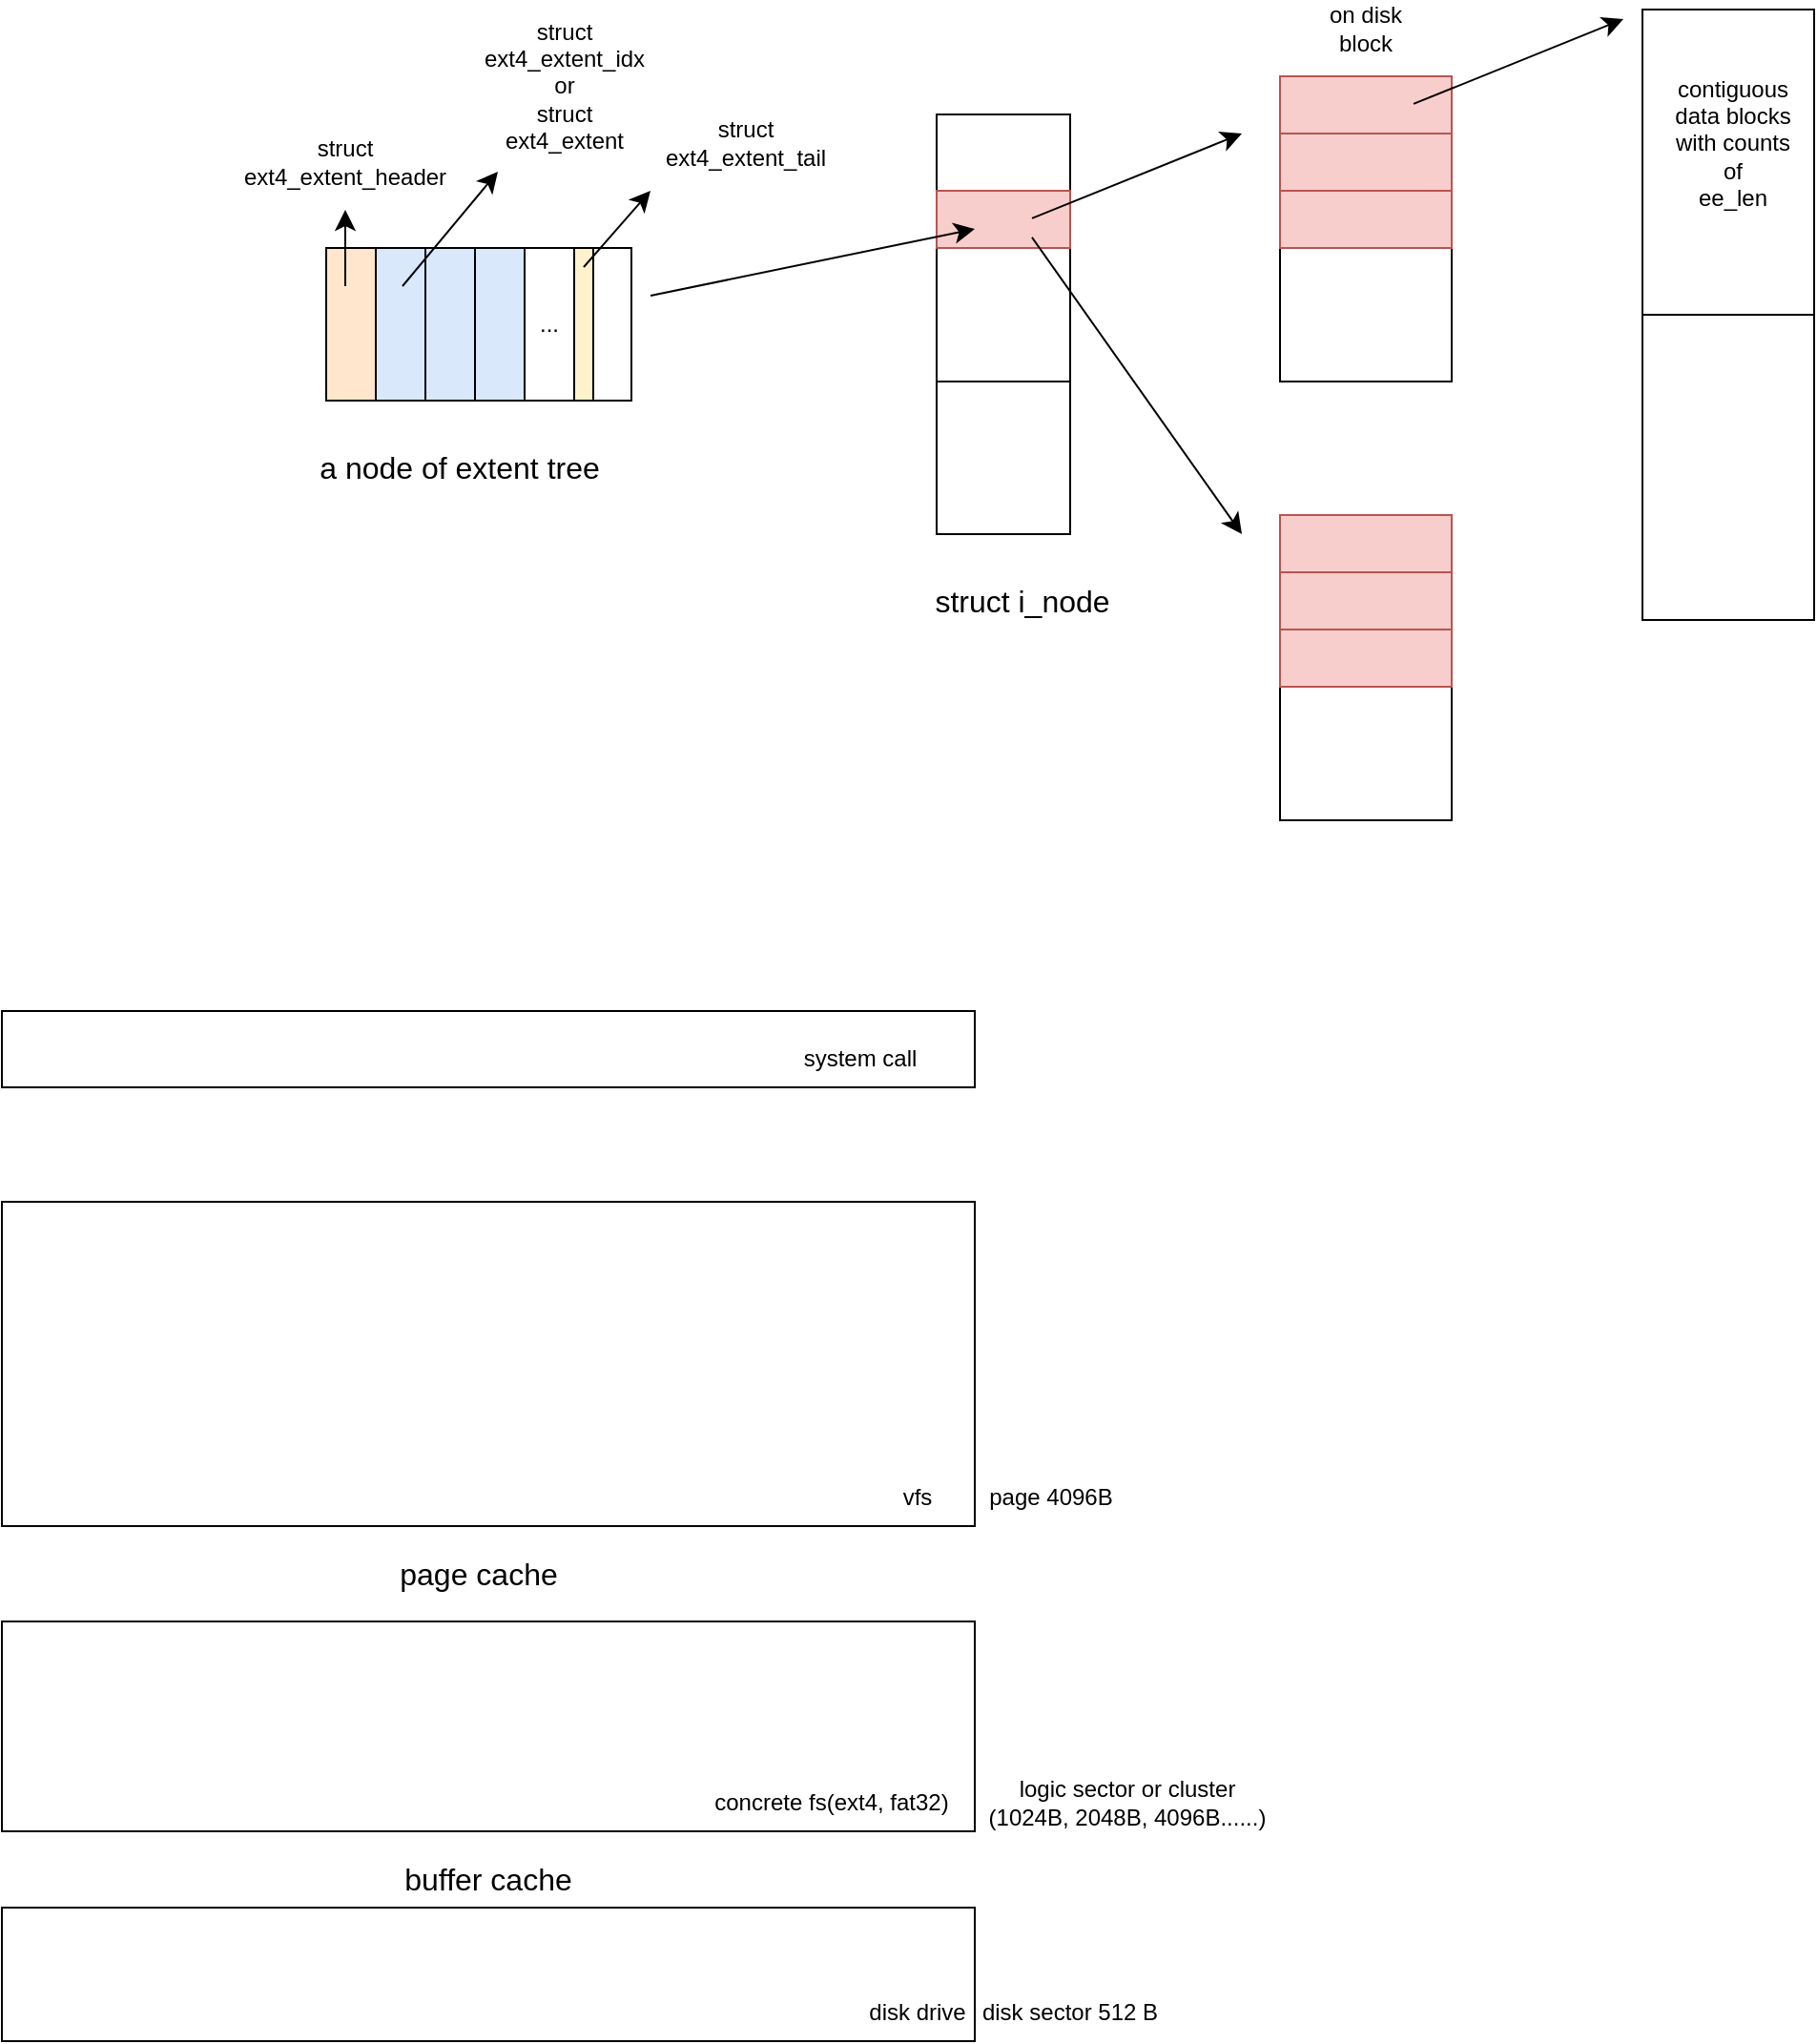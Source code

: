 <mxfile version="21.0.2" type="github">
  <diagram name="Page-1" id="Nf_7jHmQ05PDT4Q4s1YV">
    <mxGraphModel dx="993" dy="700" grid="1" gridSize="10" guides="1" tooltips="1" connect="1" arrows="1" fold="1" page="1" pageScale="1" pageWidth="827" pageHeight="1169" math="0" shadow="0">
      <root>
        <mxCell id="0" />
        <mxCell id="1" parent="0" />
        <mxCell id="XN7-d1IDMOTUhrD0GANI-1" value="" style="rounded=0;whiteSpace=wrap;html=1;" parent="1" vertex="1">
          <mxGeometry x="110" y="550" width="510" height="40" as="geometry" />
        </mxCell>
        <mxCell id="XN7-d1IDMOTUhrD0GANI-2" value="system call" style="text;strokeColor=none;align=center;fillColor=none;html=1;verticalAlign=middle;whiteSpace=wrap;rounded=0;" parent="1" vertex="1">
          <mxGeometry x="500" y="560" width="120" height="30" as="geometry" />
        </mxCell>
        <mxCell id="XN7-d1IDMOTUhrD0GANI-3" value="" style="rounded=0;whiteSpace=wrap;html=1;" parent="1" vertex="1">
          <mxGeometry x="110" y="650" width="510" height="170" as="geometry" />
        </mxCell>
        <mxCell id="XN7-d1IDMOTUhrD0GANI-4" value="vfs" style="text;strokeColor=none;align=center;fillColor=none;html=1;verticalAlign=middle;whiteSpace=wrap;rounded=0;" parent="1" vertex="1">
          <mxGeometry x="560" y="790" width="60" height="30" as="geometry" />
        </mxCell>
        <mxCell id="XN7-d1IDMOTUhrD0GANI-5" value="page 4096B" style="text;strokeColor=none;align=center;fillColor=none;html=1;verticalAlign=middle;whiteSpace=wrap;rounded=0;" parent="1" vertex="1">
          <mxGeometry x="620" y="790" width="80" height="30" as="geometry" />
        </mxCell>
        <mxCell id="XN7-d1IDMOTUhrD0GANI-7" value="" style="rounded=0;whiteSpace=wrap;html=1;" parent="1" vertex="1">
          <mxGeometry x="110" y="870" width="510" height="110" as="geometry" />
        </mxCell>
        <mxCell id="XN7-d1IDMOTUhrD0GANI-9" value="concrete fs(ext4, fat32)" style="text;strokeColor=none;align=center;fillColor=none;html=1;verticalAlign=middle;whiteSpace=wrap;rounded=0;" parent="1" vertex="1">
          <mxGeometry x="470" y="950" width="150" height="30" as="geometry" />
        </mxCell>
        <mxCell id="XN7-d1IDMOTUhrD0GANI-10" value="" style="rounded=0;whiteSpace=wrap;html=1;" parent="1" vertex="1">
          <mxGeometry x="110" y="1020" width="510" height="70" as="geometry" />
        </mxCell>
        <mxCell id="XN7-d1IDMOTUhrD0GANI-11" value="disk drive" style="text;strokeColor=none;align=center;fillColor=none;html=1;verticalAlign=middle;whiteSpace=wrap;rounded=0;" parent="1" vertex="1">
          <mxGeometry x="560" y="1060" width="60" height="30" as="geometry" />
        </mxCell>
        <mxCell id="XN7-d1IDMOTUhrD0GANI-12" value="disk sector 512 B" style="text;strokeColor=none;align=center;fillColor=none;html=1;verticalAlign=middle;whiteSpace=wrap;rounded=0;" parent="1" vertex="1">
          <mxGeometry x="620" y="1060" width="100" height="30" as="geometry" />
        </mxCell>
        <mxCell id="XN7-d1IDMOTUhrD0GANI-13" value="logic sector or cluster&lt;br&gt;(1024B, 2048B, 4096B......)" style="text;strokeColor=none;align=center;fillColor=none;html=1;verticalAlign=middle;whiteSpace=wrap;rounded=0;" parent="1" vertex="1">
          <mxGeometry x="620" y="950" width="160" height="30" as="geometry" />
        </mxCell>
        <mxCell id="XN7-d1IDMOTUhrD0GANI-14" value="page cache" style="text;strokeColor=none;align=center;fillColor=none;html=1;verticalAlign=middle;whiteSpace=wrap;rounded=0;fontSize=16;" parent="1" vertex="1">
          <mxGeometry x="290" y="830" width="140" height="30" as="geometry" />
        </mxCell>
        <mxCell id="XN7-d1IDMOTUhrD0GANI-15" value="buffer cache" style="text;strokeColor=none;align=center;fillColor=none;html=1;verticalAlign=middle;whiteSpace=wrap;rounded=0;fontSize=16;" parent="1" vertex="1">
          <mxGeometry x="295" y="990" width="140" height="30" as="geometry" />
        </mxCell>
        <mxCell id="01RIman0dI4sC2b8uAiO-1" value="" style="rounded=0;whiteSpace=wrap;html=1;fontSize=16;direction=east;" vertex="1" parent="1">
          <mxGeometry x="600" y="80" width="70" height="220" as="geometry" />
        </mxCell>
        <mxCell id="01RIman0dI4sC2b8uAiO-2" value="struct i_node" style="text;strokeColor=none;align=center;fillColor=none;html=1;verticalAlign=middle;whiteSpace=wrap;rounded=0;fontSize=16;" vertex="1" parent="1">
          <mxGeometry x="580" y="320" width="130" height="30" as="geometry" />
        </mxCell>
        <mxCell id="01RIman0dI4sC2b8uAiO-5" value="" style="rounded=0;whiteSpace=wrap;html=1;fontSize=16;" vertex="1" parent="1">
          <mxGeometry x="280" y="150" width="160" height="80" as="geometry" />
        </mxCell>
        <mxCell id="01RIman0dI4sC2b8uAiO-6" value="" style="rounded=0;whiteSpace=wrap;html=1;fontSize=16;fillColor=#ffe6cc;strokeColor=#000000;" vertex="1" parent="1">
          <mxGeometry x="280" y="150" width="26" height="80" as="geometry" />
        </mxCell>
        <mxCell id="01RIman0dI4sC2b8uAiO-7" value="a node of extent tree" style="text;strokeColor=none;align=center;fillColor=none;html=1;verticalAlign=middle;whiteSpace=wrap;rounded=0;fontSize=16;" vertex="1" parent="1">
          <mxGeometry x="250" y="250" width="200" height="30" as="geometry" />
        </mxCell>
        <mxCell id="01RIman0dI4sC2b8uAiO-14" value="struct ext4_extent_header" style="text;strokeColor=none;align=center;fillColor=none;html=1;verticalAlign=middle;whiteSpace=wrap;rounded=0;fontSize=12;fontFamily=Helvetica;fontColor=default;" vertex="1" parent="1">
          <mxGeometry x="260" y="90" width="60" height="30" as="geometry" />
        </mxCell>
        <mxCell id="01RIman0dI4sC2b8uAiO-15" value="" style="rounded=0;whiteSpace=wrap;html=1;fontSize=16;fillColor=#dae8fc;strokeColor=#000000;" vertex="1" parent="1">
          <mxGeometry x="306" y="150" width="26" height="80" as="geometry" />
        </mxCell>
        <mxCell id="01RIman0dI4sC2b8uAiO-18" value="" style="rounded=0;whiteSpace=wrap;html=1;fontSize=16;fillColor=#dae8fc;strokeColor=#000000;" vertex="1" parent="1">
          <mxGeometry x="332" y="150" width="26" height="80" as="geometry" />
        </mxCell>
        <mxCell id="01RIman0dI4sC2b8uAiO-19" value="" style="rounded=0;whiteSpace=wrap;html=1;fontSize=16;fillColor=#dae8fc;strokeColor=#000000;" vertex="1" parent="1">
          <mxGeometry x="358" y="150" width="26" height="80" as="geometry" />
        </mxCell>
        <mxCell id="01RIman0dI4sC2b8uAiO-20" value="" style="rounded=0;whiteSpace=wrap;html=1;fontSize=16;" vertex="1" parent="1">
          <mxGeometry x="384" y="150" width="26" height="80" as="geometry" />
        </mxCell>
        <mxCell id="01RIman0dI4sC2b8uAiO-21" value="..." style="text;strokeColor=none;align=center;fillColor=none;html=1;verticalAlign=middle;whiteSpace=wrap;rounded=0;fontSize=12;fontFamily=Helvetica;fontColor=default;" vertex="1" parent="1">
          <mxGeometry x="367" y="175" width="60" height="30" as="geometry" />
        </mxCell>
        <mxCell id="01RIman0dI4sC2b8uAiO-22" value="" style="rounded=0;whiteSpace=wrap;html=1;fontSize=16;fillColor=#fff2cc;strokeColor=#000000;" vertex="1" parent="1">
          <mxGeometry x="410" y="150" width="10" height="80" as="geometry" />
        </mxCell>
        <mxCell id="01RIman0dI4sC2b8uAiO-23" value="struct ext4_extent_idx&lt;br&gt;or&lt;br&gt;struct&lt;br&gt;ext4_extent" style="text;strokeColor=none;align=center;fillColor=none;html=1;verticalAlign=middle;whiteSpace=wrap;rounded=0;fontSize=12;fontFamily=Helvetica;fontColor=default;" vertex="1" parent="1">
          <mxGeometry x="375" y="50" width="60" height="30" as="geometry" />
        </mxCell>
        <mxCell id="01RIman0dI4sC2b8uAiO-25" value="" style="edgeStyle=none;orthogonalLoop=1;jettySize=auto;html=1;rounded=0;labelBackgroundColor=default;strokeColor=default;fontFamily=Helvetica;fontSize=12;fontColor=default;endArrow=classic;endFill=1;startSize=8;endSize=8;shape=connector;curved=1;" edge="1" parent="1">
          <mxGeometry width="120" relative="1" as="geometry">
            <mxPoint x="290" y="170" as="sourcePoint" />
            <mxPoint x="290" y="130" as="targetPoint" />
            <Array as="points" />
          </mxGeometry>
        </mxCell>
        <mxCell id="01RIman0dI4sC2b8uAiO-28" value="" style="edgeStyle=none;orthogonalLoop=1;jettySize=auto;html=1;rounded=0;labelBackgroundColor=default;strokeColor=default;fontFamily=Helvetica;fontSize=12;fontColor=default;endArrow=classic;endFill=1;startSize=8;endSize=8;shape=connector;curved=1;" edge="1" parent="1">
          <mxGeometry width="120" relative="1" as="geometry">
            <mxPoint x="320" y="170" as="sourcePoint" />
            <mxPoint x="370" y="110" as="targetPoint" />
            <Array as="points" />
          </mxGeometry>
        </mxCell>
        <mxCell id="01RIman0dI4sC2b8uAiO-29" value="struct&lt;br&gt;ext4_extent_tail" style="text;strokeColor=none;align=center;fillColor=none;html=1;verticalAlign=middle;whiteSpace=wrap;rounded=0;fontSize=12;fontFamily=Helvetica;fontColor=default;" vertex="1" parent="1">
          <mxGeometry x="470" y="80" width="60" height="30" as="geometry" />
        </mxCell>
        <mxCell id="01RIman0dI4sC2b8uAiO-30" value="" style="edgeStyle=none;orthogonalLoop=1;jettySize=auto;html=1;rounded=0;labelBackgroundColor=default;strokeColor=default;fontFamily=Helvetica;fontSize=12;fontColor=default;endArrow=classic;endFill=1;startSize=8;endSize=8;shape=connector;curved=1;" edge="1" parent="1">
          <mxGeometry width="120" relative="1" as="geometry">
            <mxPoint x="415" y="160" as="sourcePoint" />
            <mxPoint x="450" y="120" as="targetPoint" />
            <Array as="points" />
          </mxGeometry>
        </mxCell>
        <mxCell id="01RIman0dI4sC2b8uAiO-48" value="" style="rounded=0;whiteSpace=wrap;html=1;fontFamily=Helvetica;fontSize=12;fontColor=default;" vertex="1" parent="1">
          <mxGeometry x="600" y="120" width="70" height="100" as="geometry" />
        </mxCell>
        <mxCell id="01RIman0dI4sC2b8uAiO-55" value="" style="rounded=0;whiteSpace=wrap;html=1;fontFamily=Helvetica;fontSize=12;fillColor=#f8cecc;strokeColor=#b85450;" vertex="1" parent="1">
          <mxGeometry x="600" y="120" width="70" height="30" as="geometry" />
        </mxCell>
        <mxCell id="01RIman0dI4sC2b8uAiO-57" value="" style="edgeStyle=none;orthogonalLoop=1;jettySize=auto;html=1;rounded=0;labelBackgroundColor=default;strokeColor=default;fontFamily=Helvetica;fontSize=12;fontColor=default;endArrow=classic;endFill=1;startSize=8;endSize=8;shape=connector;curved=1;" edge="1" parent="1">
          <mxGeometry width="120" relative="1" as="geometry">
            <mxPoint x="650" y="134.47" as="sourcePoint" />
            <mxPoint x="760" y="90" as="targetPoint" />
            <Array as="points" />
          </mxGeometry>
        </mxCell>
        <mxCell id="01RIman0dI4sC2b8uAiO-59" value="" style="edgeStyle=none;orthogonalLoop=1;jettySize=auto;html=1;rounded=0;labelBackgroundColor=default;strokeColor=default;fontFamily=Helvetica;fontSize=12;fontColor=default;endArrow=classic;endFill=1;startSize=8;endSize=8;shape=connector;curved=1;entryX=0.286;entryY=0.667;entryDx=0;entryDy=0;entryPerimeter=0;" edge="1" parent="1" target="01RIman0dI4sC2b8uAiO-55">
          <mxGeometry width="120" relative="1" as="geometry">
            <mxPoint x="450" y="175" as="sourcePoint" />
            <mxPoint x="570" y="175" as="targetPoint" />
            <Array as="points" />
          </mxGeometry>
        </mxCell>
        <mxCell id="01RIman0dI4sC2b8uAiO-60" value="" style="whiteSpace=wrap;html=1;fontFamily=Helvetica;fontSize=12;fontColor=default;" vertex="1" parent="1">
          <mxGeometry x="780" y="60" width="90" height="160" as="geometry" />
        </mxCell>
        <mxCell id="01RIman0dI4sC2b8uAiO-62" value="on disk block" style="text;strokeColor=none;align=center;fillColor=none;html=1;verticalAlign=middle;whiteSpace=wrap;rounded=0;fontSize=12;fontFamily=Helvetica;fontColor=default;" vertex="1" parent="1">
          <mxGeometry x="795" y="20" width="60" height="30" as="geometry" />
        </mxCell>
        <mxCell id="01RIman0dI4sC2b8uAiO-63" value="" style="edgeStyle=none;orthogonalLoop=1;jettySize=auto;html=1;rounded=0;labelBackgroundColor=default;strokeColor=default;fontFamily=Helvetica;fontSize=12;fontColor=default;endArrow=classic;endFill=1;startSize=8;endSize=8;shape=connector;curved=1;" edge="1" parent="1">
          <mxGeometry width="120" relative="1" as="geometry">
            <mxPoint x="650" y="144.47" as="sourcePoint" />
            <mxPoint x="760" y="300" as="targetPoint" />
            <Array as="points" />
          </mxGeometry>
        </mxCell>
        <mxCell id="01RIman0dI4sC2b8uAiO-64" value="" style="whiteSpace=wrap;html=1;fontFamily=Helvetica;fontSize=12;fontColor=default;" vertex="1" parent="1">
          <mxGeometry x="780" y="290" width="90" height="160" as="geometry" />
        </mxCell>
        <mxCell id="01RIman0dI4sC2b8uAiO-65" value="" style="rounded=0;whiteSpace=wrap;html=1;fontFamily=Helvetica;fontSize=12;fillColor=#f8cecc;strokeColor=#b85450;" vertex="1" parent="1">
          <mxGeometry x="780" y="60" width="90" height="30" as="geometry" />
        </mxCell>
        <mxCell id="01RIman0dI4sC2b8uAiO-66" value="" style="rounded=0;whiteSpace=wrap;html=1;fontFamily=Helvetica;fontSize=12;fillColor=#f8cecc;strokeColor=#b85450;" vertex="1" parent="1">
          <mxGeometry x="780" y="90" width="90" height="30" as="geometry" />
        </mxCell>
        <mxCell id="01RIman0dI4sC2b8uAiO-67" value="" style="rounded=0;whiteSpace=wrap;html=1;fontFamily=Helvetica;fontSize=12;fillColor=#f8cecc;strokeColor=#b85450;" vertex="1" parent="1">
          <mxGeometry x="780" y="120" width="90" height="30" as="geometry" />
        </mxCell>
        <mxCell id="01RIman0dI4sC2b8uAiO-68" value="" style="rounded=0;whiteSpace=wrap;html=1;fontFamily=Helvetica;fontSize=12;fillColor=#f8cecc;strokeColor=#b85450;" vertex="1" parent="1">
          <mxGeometry x="780" y="290" width="90" height="30" as="geometry" />
        </mxCell>
        <mxCell id="01RIman0dI4sC2b8uAiO-69" value="" style="rounded=0;whiteSpace=wrap;html=1;fontFamily=Helvetica;fontSize=12;fillColor=#f8cecc;strokeColor=#b85450;" vertex="1" parent="1">
          <mxGeometry x="780" y="320" width="90" height="30" as="geometry" />
        </mxCell>
        <mxCell id="01RIman0dI4sC2b8uAiO-70" value="" style="rounded=0;whiteSpace=wrap;html=1;fontFamily=Helvetica;fontSize=12;fillColor=#f8cecc;strokeColor=#b85450;" vertex="1" parent="1">
          <mxGeometry x="780" y="350" width="90" height="30" as="geometry" />
        </mxCell>
        <mxCell id="01RIman0dI4sC2b8uAiO-71" value="" style="edgeStyle=none;orthogonalLoop=1;jettySize=auto;html=1;rounded=0;labelBackgroundColor=default;strokeColor=default;fontFamily=Helvetica;fontSize=12;fontColor=default;endArrow=classic;endFill=1;startSize=8;endSize=8;shape=connector;curved=1;" edge="1" parent="1">
          <mxGeometry width="120" relative="1" as="geometry">
            <mxPoint x="850" y="74.47" as="sourcePoint" />
            <mxPoint x="960" y="30" as="targetPoint" />
            <Array as="points" />
          </mxGeometry>
        </mxCell>
        <mxCell id="01RIman0dI4sC2b8uAiO-73" value="" style="whiteSpace=wrap;html=1;fontFamily=Helvetica;fontSize=12;fontColor=default;" vertex="1" parent="1">
          <mxGeometry x="970" y="25" width="90" height="160" as="geometry" />
        </mxCell>
        <mxCell id="01RIman0dI4sC2b8uAiO-75" value="contiguous&lt;br&gt;data blocks&lt;br&gt;with counts of&lt;br&gt;ee_len" style="text;strokeColor=none;align=center;fillColor=none;html=1;verticalAlign=middle;whiteSpace=wrap;rounded=0;fontSize=12;fontFamily=Helvetica;fontColor=default;" vertex="1" parent="1">
          <mxGeometry x="985" y="80" width="65" height="30" as="geometry" />
        </mxCell>
        <mxCell id="01RIman0dI4sC2b8uAiO-77" value="" style="whiteSpace=wrap;html=1;fontFamily=Helvetica;fontSize=12;fontColor=default;" vertex="1" parent="1">
          <mxGeometry x="970" y="185" width="90" height="160" as="geometry" />
        </mxCell>
      </root>
    </mxGraphModel>
  </diagram>
</mxfile>
